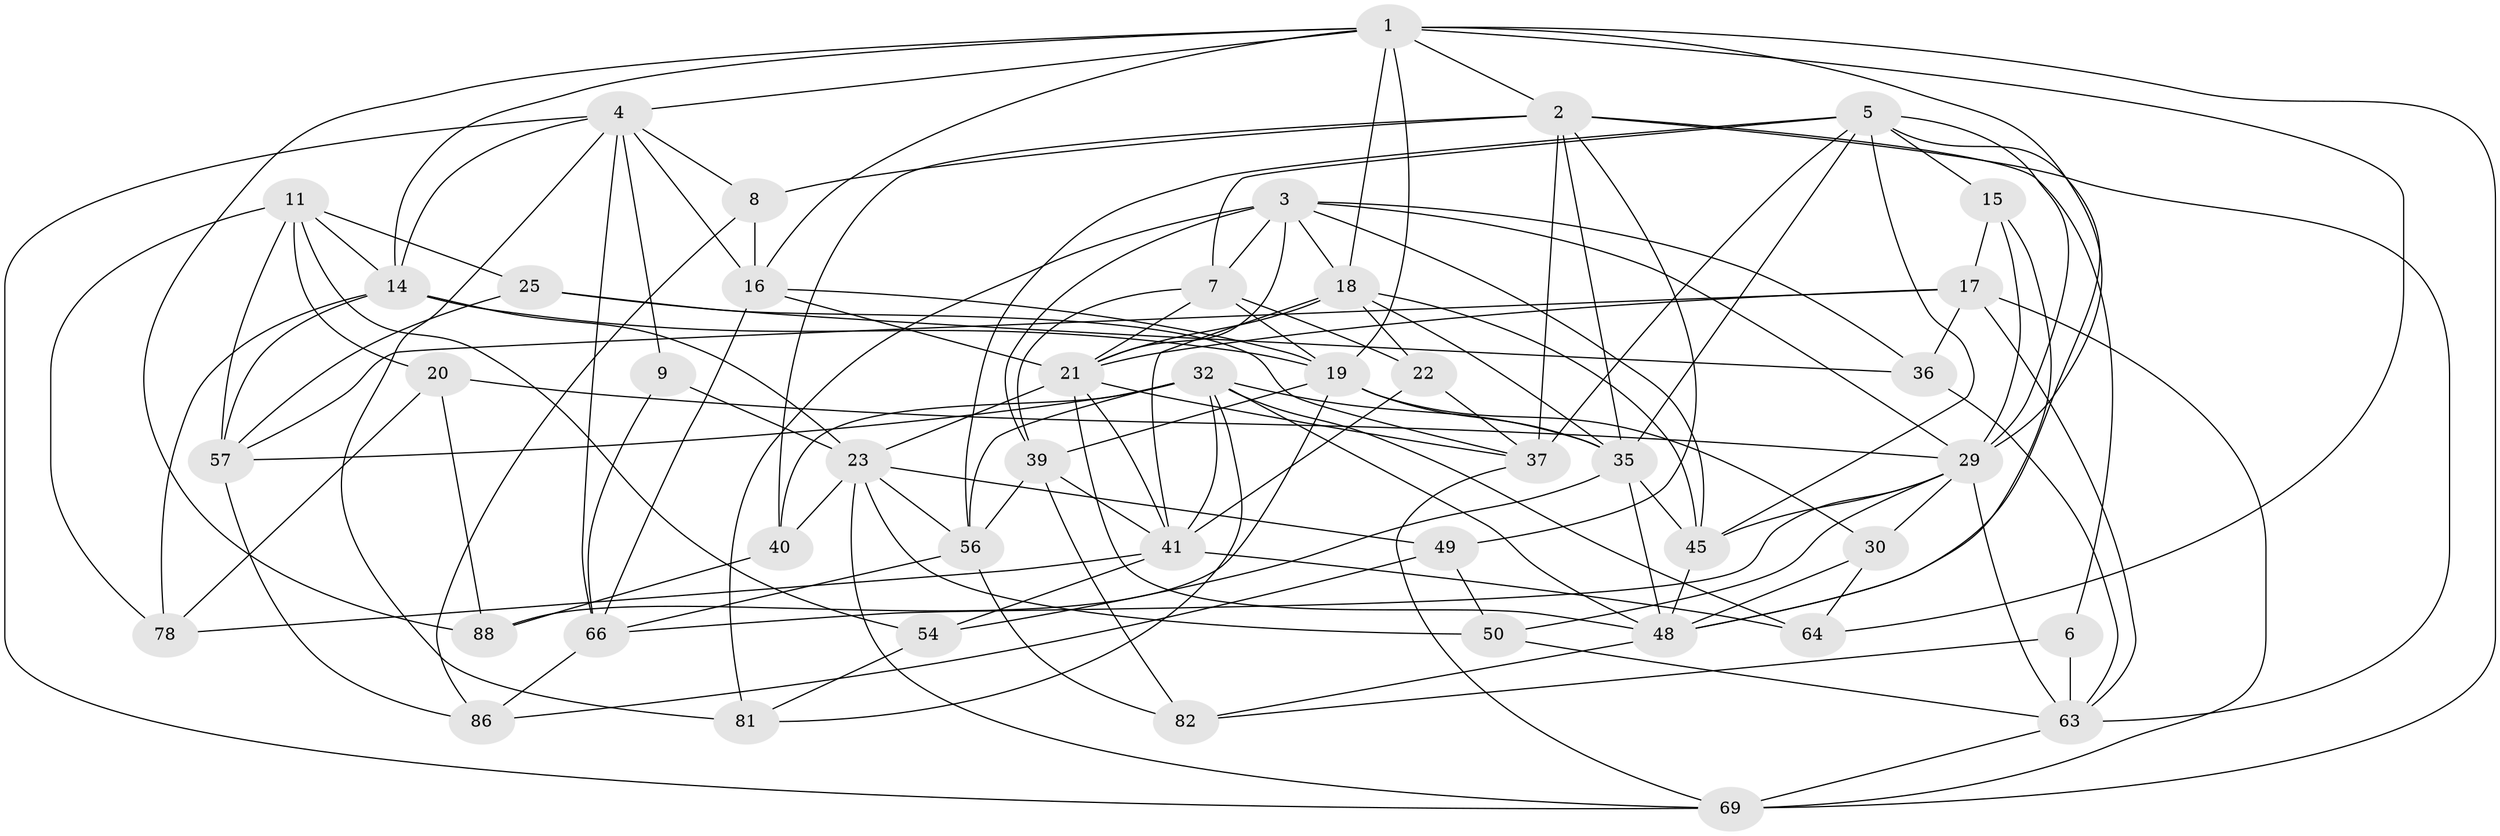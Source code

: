 // original degree distribution, {4: 1.0}
// Generated by graph-tools (version 1.1) at 2025/20/03/04/25 18:20:36]
// undirected, 46 vertices, 135 edges
graph export_dot {
graph [start="1"]
  node [color=gray90,style=filled];
  1 [super="+26+13"];
  2 [super="+10+31"];
  3 [super="+42+59"];
  4 [super="+53+55"];
  5 [super="+12+43"];
  6;
  7 [super="+74"];
  8;
  9;
  11 [super="+61"];
  14 [super="+38"];
  15;
  16 [super="+85"];
  17 [super="+24"];
  18 [super="+46+91"];
  19 [super="+90+60"];
  20;
  21 [super="+33+34+28"];
  22;
  23 [super="+67+52+71"];
  25;
  29 [super="+68+79"];
  30;
  32 [super="+65"];
  35 [super="+47+62"];
  36;
  37 [super="+77"];
  39 [super="+58"];
  40;
  41 [super="+92+87"];
  45 [super="+84"];
  48 [super="+51"];
  49;
  50;
  54;
  56 [super="+73"];
  57 [super="+83"];
  63 [super="+70"];
  64;
  66 [super="+76"];
  69 [super="+75"];
  78;
  81;
  82;
  86;
  88;
  1 -- 19;
  1 -- 88;
  1 -- 18;
  1 -- 14;
  1 -- 64;
  1 -- 2;
  1 -- 16;
  1 -- 4;
  1 -- 69;
  1 -- 29;
  2 -- 6;
  2 -- 8;
  2 -- 35;
  2 -- 40;
  2 -- 49;
  2 -- 37;
  2 -- 63;
  3 -- 81;
  3 -- 36;
  3 -- 45;
  3 -- 39;
  3 -- 18;
  3 -- 7;
  3 -- 29;
  3 -- 21;
  4 -- 9;
  4 -- 81;
  4 -- 8;
  4 -- 69;
  4 -- 14;
  4 -- 16;
  4 -- 66;
  5 -- 37;
  5 -- 48;
  5 -- 29;
  5 -- 45;
  5 -- 56;
  5 -- 35;
  5 -- 7;
  5 -- 15;
  6 -- 82;
  6 -- 63 [weight=2];
  7 -- 19;
  7 -- 21;
  7 -- 39;
  7 -- 22;
  8 -- 86;
  8 -- 16;
  9 -- 66;
  9 -- 23 [weight=2];
  11 -- 20;
  11 -- 57;
  11 -- 54;
  11 -- 25;
  11 -- 14;
  11 -- 78;
  14 -- 78;
  14 -- 23 [weight=2];
  14 -- 19;
  14 -- 57;
  15 -- 17;
  15 -- 48;
  15 -- 29;
  16 -- 19;
  16 -- 21;
  16 -- 66;
  17 -- 36;
  17 -- 57;
  17 -- 69;
  17 -- 21;
  17 -- 63;
  18 -- 45;
  18 -- 41;
  18 -- 22;
  18 -- 21 [weight=2];
  18 -- 35;
  19 -- 88;
  19 -- 30;
  19 -- 39;
  19 -- 35;
  20 -- 78;
  20 -- 88;
  20 -- 29;
  21 -- 23;
  21 -- 48;
  21 -- 37;
  21 -- 41;
  22 -- 37;
  22 -- 41;
  23 -- 49;
  23 -- 50;
  23 -- 40;
  23 -- 56;
  23 -- 69;
  25 -- 36;
  25 -- 37;
  25 -- 57;
  29 -- 30;
  29 -- 45;
  29 -- 66;
  29 -- 50;
  29 -- 63;
  30 -- 64;
  30 -- 48;
  32 -- 56;
  32 -- 41;
  32 -- 64;
  32 -- 48;
  32 -- 35;
  32 -- 81;
  32 -- 40;
  32 -- 57;
  35 -- 45;
  35 -- 48;
  35 -- 54;
  36 -- 63;
  37 -- 69;
  39 -- 41;
  39 -- 82;
  39 -- 56;
  40 -- 88;
  41 -- 64;
  41 -- 54;
  41 -- 78;
  45 -- 48;
  48 -- 82;
  49 -- 50;
  49 -- 86;
  50 -- 63;
  54 -- 81;
  56 -- 66;
  56 -- 82;
  57 -- 86;
  63 -- 69;
  66 -- 86;
}
